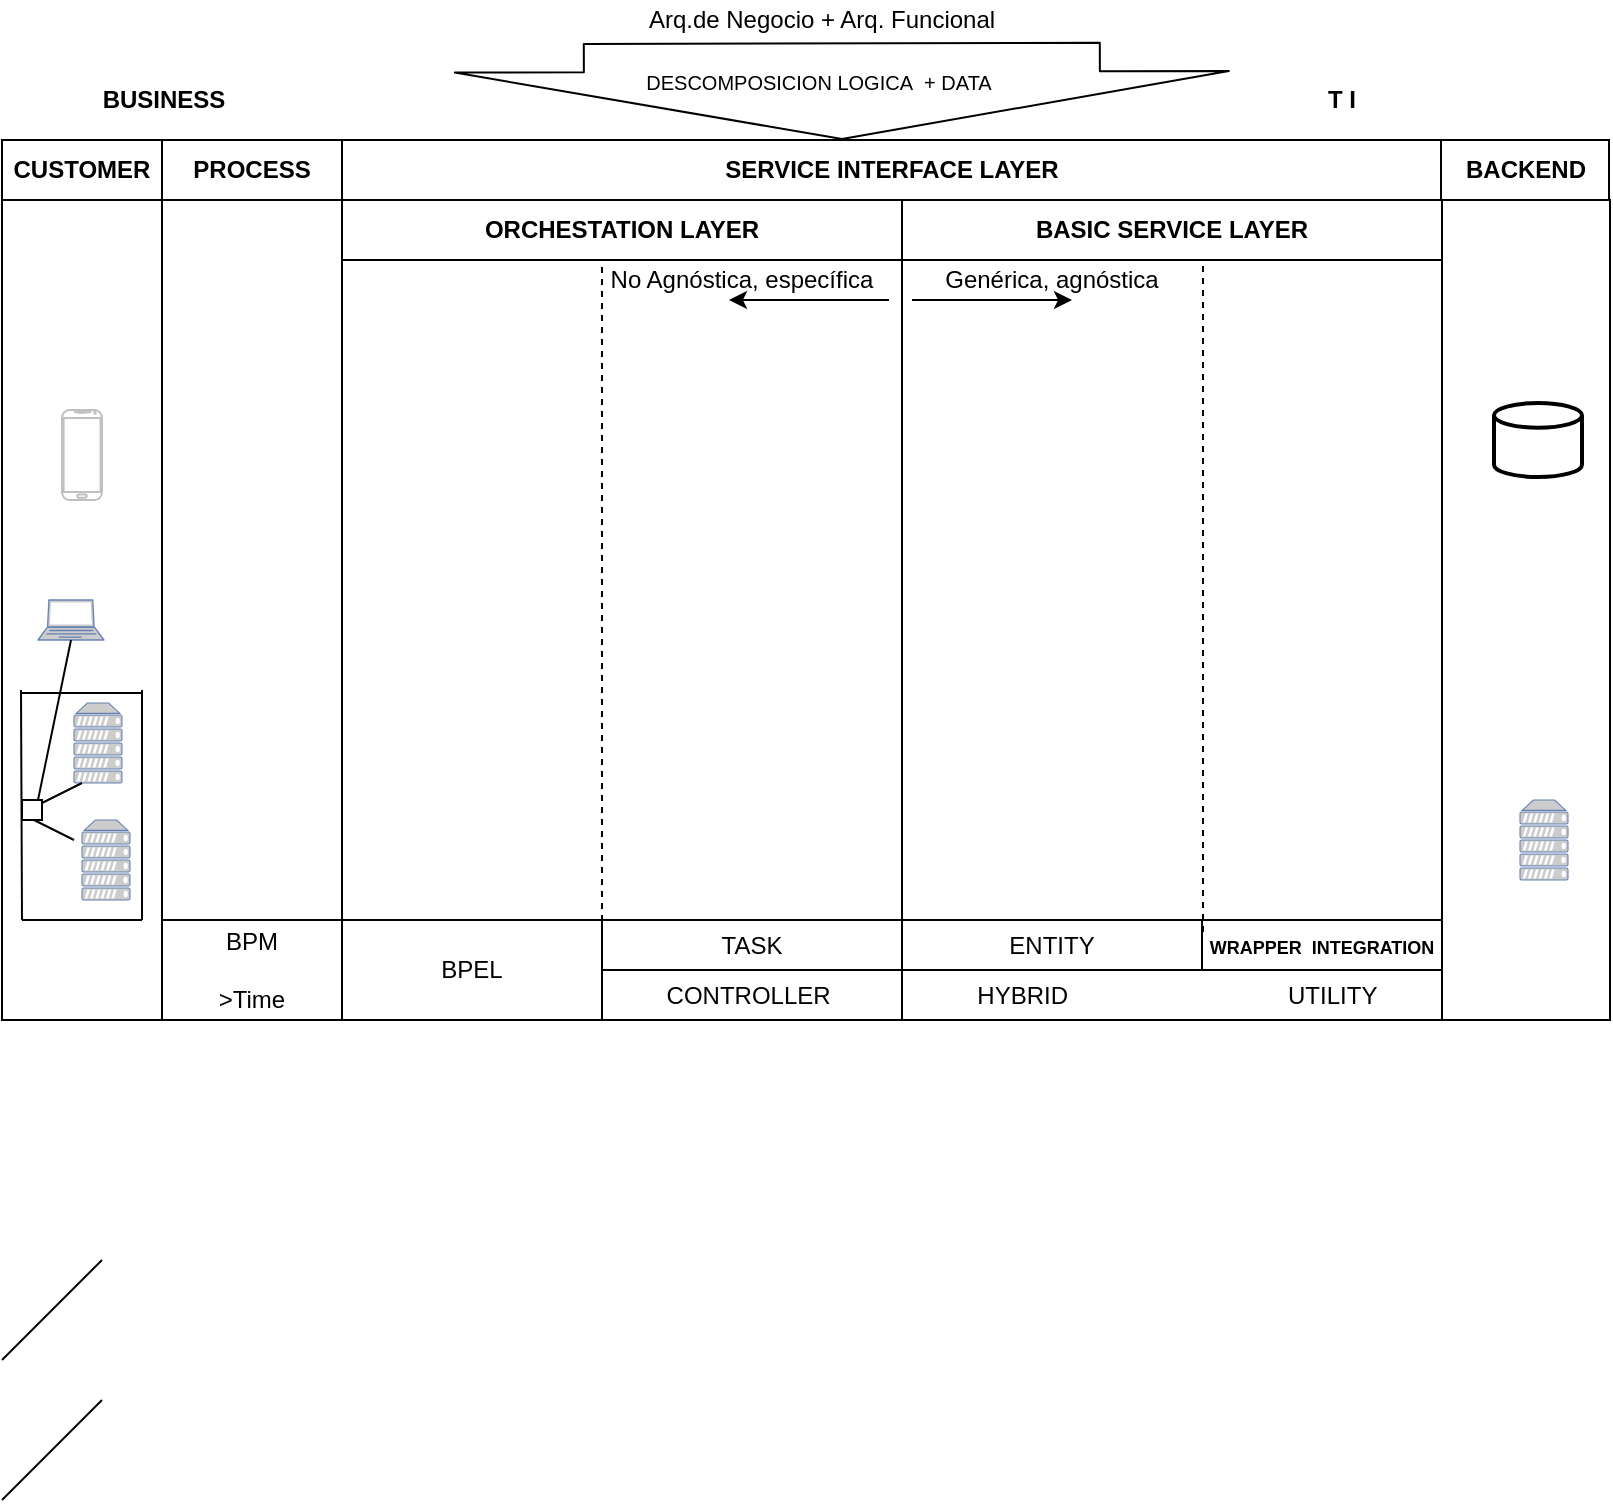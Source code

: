 <mxfile version="13.5.7" type="device"><diagram id="0216c05c-c4f4-967a-8bed-0d0e3fc6441c" name="Page-1"><mxGraphModel dx="900" dy="566" grid="1" gridSize="10" guides="1" tooltips="1" connect="1" arrows="1" fold="1" page="1" pageScale="1" pageWidth="827" pageHeight="1169" background="#ffffff" math="0" shadow="0"><root><mxCell id="0"/><mxCell id="1" parent="0"/><mxCell id="3" value="" style="rounded=0;whiteSpace=wrap;html=1;" parent="1" vertex="1"><mxGeometry x="14" y="100" width="800" height="410" as="geometry"/></mxCell><mxCell id="7" value="" style="rounded=0;whiteSpace=wrap;html=1;" parent="1" vertex="1"><mxGeometry x="10" y="70" width="81" height="440" as="geometry"/></mxCell><mxCell id="8" value="" style="rounded=0;whiteSpace=wrap;html=1;" parent="1" vertex="1"><mxGeometry x="90" y="100" width="90" height="410" as="geometry"/></mxCell><mxCell id="9" value="" style="rounded=0;whiteSpace=wrap;html=1;" parent="1" vertex="1"><mxGeometry x="730" y="100" width="84" height="410" as="geometry"/></mxCell><mxCell id="11" value="&lt;div style=&quot;text-align: right&quot;&gt;&lt;b&gt;BASIC SERVICE LAYER&lt;/b&gt;&lt;/div&gt;" style="rounded=0;whiteSpace=wrap;html=1;" parent="1" vertex="1"><mxGeometry x="460" y="100" width="270" height="30" as="geometry"/></mxCell><mxCell id="6" value="" style="rounded=0;whiteSpace=wrap;html=1;" parent="1" vertex="1"><mxGeometry x="13.5" y="70" width="800" height="30" as="geometry"/></mxCell><mxCell id="13" value="&lt;b&gt;SERVICE INTERFACE LAYER&lt;/b&gt;" style="rounded=0;whiteSpace=wrap;html=1;" parent="1" vertex="1"><mxGeometry x="180" y="70" width="550" height="30" as="geometry"/></mxCell><mxCell id="18" value="&lt;b&gt;ORCHESTATION LAYER&lt;/b&gt;" style="rounded=0;whiteSpace=wrap;html=1;" parent="1" vertex="1"><mxGeometry x="180" y="100" width="280" height="30" as="geometry"/></mxCell><mxCell id="19" style="edgeStyle=orthogonalEdgeStyle;rounded=0;html=1;exitX=0.5;exitY=1;entryX=0.5;entryY=1;jettySize=auto;orthogonalLoop=1;" parent="1" edge="1"><mxGeometry relative="1" as="geometry"><mxPoint x="670" y="510" as="sourcePoint"/><mxPoint x="670" y="510" as="targetPoint"/></mxGeometry></mxCell><mxCell id="20" value="BPEL" style="rounded=0;whiteSpace=wrap;html=1;" parent="1" vertex="1"><mxGeometry x="180" y="460" width="130" height="50" as="geometry"/></mxCell><mxCell id="21" value="CONTROLLER &amp;nbsp; &amp;nbsp; &amp;nbsp; &amp;nbsp; &amp;nbsp; &amp;nbsp; &amp;nbsp; &amp;nbsp; &amp;nbsp; &amp;nbsp;&amp;nbsp; HYBRID &amp;nbsp; &amp;nbsp; &amp;nbsp; &amp;nbsp; &amp;nbsp; &amp;nbsp; &amp;nbsp; &amp;nbsp; &amp;nbsp; &amp;nbsp; &amp;nbsp; &amp;nbsp; &amp;nbsp; &amp;nbsp; &amp;nbsp; &amp;nbsp; UTILITY" style="rounded=0;whiteSpace=wrap;html=1;" parent="1" vertex="1"><mxGeometry x="310" y="485" width="420" height="25" as="geometry"/></mxCell><mxCell id="22" value="TASK" style="rounded=0;whiteSpace=wrap;html=1;" parent="1" vertex="1"><mxGeometry x="310" y="460" width="150" height="25" as="geometry"/></mxCell><mxCell id="23" value="ENTITY" style="rounded=0;whiteSpace=wrap;html=1;" parent="1" vertex="1"><mxGeometry x="460" y="460" width="150" height="25" as="geometry"/></mxCell><mxCell id="24" value="&lt;font style=&quot;font-size: 9px&quot;&gt;&lt;b&gt;WRAPPER&amp;nbsp; INTEGRATION&lt;/b&gt;&lt;/font&gt;" style="rounded=0;whiteSpace=wrap;html=1;" parent="1" vertex="1"><mxGeometry x="610" y="460" width="120" height="25" as="geometry"/></mxCell><mxCell id="25" value="" style="endArrow=none;html=1;exitX=1;exitY=0.25;" parent="1" source="22" edge="1"><mxGeometry width="50" height="50" relative="1" as="geometry"><mxPoint x="420" y="420" as="sourcePoint"/><mxPoint x="460" y="130" as="targetPoint"/></mxGeometry></mxCell><mxCell id="27" value="&lt;b&gt;CUSTOMER&lt;/b&gt;" style="rounded=0;whiteSpace=wrap;html=1;" parent="1" vertex="1"><mxGeometry x="10" y="70" width="80" height="30" as="geometry"/></mxCell><mxCell id="28" value="&lt;b&gt;PROCESS&lt;/b&gt;" style="rounded=0;whiteSpace=wrap;html=1;" parent="1" vertex="1"><mxGeometry x="90" y="70" width="90" height="30" as="geometry"/></mxCell><mxCell id="29" value="&lt;b&gt;BUSINESS&lt;/b&gt;" style="text;html=1;strokeColor=none;fillColor=none;align=center;verticalAlign=middle;whiteSpace=wrap;rounded=0;" parent="1" vertex="1"><mxGeometry x="46" y="40" width="90" height="20" as="geometry"/></mxCell><mxCell id="32" value="&lt;b&gt;T I&lt;/b&gt;" style="text;html=1;strokeColor=none;fillColor=none;align=center;verticalAlign=middle;whiteSpace=wrap;rounded=0;" parent="1" vertex="1"><mxGeometry x="660" y="40" width="40" height="20" as="geometry"/></mxCell><mxCell id="33" value="" style="shape=flexArrow;endArrow=classic;html=1;fillColor=#ffffff;endWidth=128;endSize=10.87;width=258;exitX=0.545;exitY=1.06;exitPerimeter=0;" parent="1" source="109" edge="1"><mxGeometry width="50" height="50" relative="1" as="geometry"><mxPoint x="430" y="10" as="sourcePoint"/><mxPoint x="430" y="70" as="targetPoint"/></mxGeometry></mxCell><mxCell id="37" value="&lt;font style=&quot;font-size: 10px&quot;&gt;DESCOMPOSICION LOGICA&amp;nbsp; + DATA&lt;/font&gt;" style="text;html=1;resizable=0;points=[];align=center;verticalAlign=middle;labelBackgroundColor=#ffffff;" parent="33" vertex="1" connectable="0"><mxGeometry x="-0.207" y="-12" relative="1" as="geometry"><mxPoint as="offset"/></mxGeometry></mxCell><mxCell id="35" value="Genérica, agnóstica" style="text;html=1;strokeColor=none;fillColor=none;align=center;verticalAlign=middle;whiteSpace=wrap;rounded=0;" parent="1" vertex="1"><mxGeometry x="480" y="130" width="110" height="20" as="geometry"/></mxCell><mxCell id="38" value="" style="endArrow=classic;html=1;" parent="1" edge="1"><mxGeometry width="50" height="50" relative="1" as="geometry"><mxPoint x="453.5" y="150" as="sourcePoint"/><mxPoint x="373.5" y="150" as="targetPoint"/></mxGeometry></mxCell><mxCell id="39" value="" style="endArrow=classic;html=1;" parent="1" edge="1"><mxGeometry width="50" height="50" relative="1" as="geometry"><mxPoint x="465" y="150" as="sourcePoint"/><mxPoint x="545" y="150" as="targetPoint"/><Array as="points"><mxPoint x="545" y="150"/></Array></mxGeometry></mxCell><mxCell id="40" value="No Agnóstica, específica" style="text;html=1;strokeColor=none;fillColor=none;align=center;verticalAlign=middle;whiteSpace=wrap;rounded=0;" parent="1" vertex="1"><mxGeometry x="310" y="130" width="140" height="20" as="geometry"/></mxCell><mxCell id="41" value="&lt;b&gt;BACKEND&lt;/b&gt;&lt;br&gt;" style="rounded=0;whiteSpace=wrap;html=1;" parent="1" vertex="1"><mxGeometry x="729.5" y="70" width="84" height="30" as="geometry"/></mxCell><mxCell id="45" style="edgeStyle=orthogonalEdgeStyle;rounded=0;html=1;exitX=0.5;exitY=1;entryX=0.5;entryY=1;jettySize=auto;orthogonalLoop=1;" parent="1" edge="1"><mxGeometry relative="1" as="geometry"><mxPoint x="160" y="605" as="sourcePoint"/><mxPoint x="160" y="605" as="targetPoint"/></mxGeometry></mxCell><mxCell id="46" style="edgeStyle=orthogonalEdgeStyle;rounded=0;html=1;exitX=1;exitY=0.5;entryX=1;entryY=0.5;jettySize=auto;orthogonalLoop=1;" parent="1" edge="1"><mxGeometry relative="1" as="geometry"><mxPoint x="210" y="595" as="sourcePoint"/><mxPoint x="210" y="595" as="targetPoint"/></mxGeometry></mxCell><mxCell id="58" value="" style="verticalLabelPosition=bottom;verticalAlign=top;html=1;shadow=0;dashed=0;strokeWidth=1;shape=mxgraph.android.phone2;fillColor=#ffffff;strokeColor=#c0c0c0;" parent="1" vertex="1"><mxGeometry x="40" y="205" width="20" height="45" as="geometry"/></mxCell><mxCell id="59" value="" style="fontColor=#0066CC;verticalAlign=top;verticalLabelPosition=bottom;labelPosition=center;align=center;html=1;fillColor=#CCCCCC;strokeColor=#6881B3;gradientColor=none;gradientDirection=north;strokeWidth=2;shape=mxgraph.networks.laptop;" parent="1" vertex="1"><mxGeometry x="28" y="300" width="33" height="20" as="geometry"/></mxCell><mxCell id="68" value="" style="strokeWidth=2;html=1;shape=mxgraph.flowchart.database;whiteSpace=wrap;" parent="1" vertex="1"><mxGeometry x="756" y="201.5" width="44" height="37" as="geometry"/></mxCell><mxCell id="73" value="" style="fontColor=#0066CC;verticalAlign=top;verticalLabelPosition=bottom;labelPosition=center;align=center;html=1;fillColor=#CCCCCC;strokeColor=#6881B3;gradientColor=none;gradientDirection=north;strokeWidth=2;shape=mxgraph.networks.server;" parent="1" vertex="1"><mxGeometry x="46" y="351.5" width="24" height="40" as="geometry"/></mxCell><mxCell id="74" value="" style="fontColor=#0066CC;verticalAlign=top;verticalLabelPosition=bottom;labelPosition=center;align=center;html=1;fillColor=#CCCCCC;strokeColor=#6881B3;gradientColor=none;gradientDirection=north;strokeWidth=2;shape=mxgraph.networks.server;" parent="1" vertex="1"><mxGeometry x="50" y="410" width="24" height="40" as="geometry"/></mxCell><mxCell id="77" value="" style="whiteSpace=wrap;html=1;aspect=fixed;" parent="1" vertex="1"><mxGeometry x="20" y="400" width="10" height="10" as="geometry"/></mxCell><mxCell id="78" style="edgeStyle=orthogonalEdgeStyle;rounded=0;html=1;exitX=0.5;exitY=1;entryX=0.5;entryY=1;jettySize=auto;orthogonalLoop=1;" parent="1" source="77" target="77" edge="1"><mxGeometry relative="1" as="geometry"/></mxCell><mxCell id="79" value="" style="endArrow=none;html=1;" parent="1" edge="1"><mxGeometry width="50" height="50" relative="1" as="geometry"><mxPoint x="30" y="401.5" as="sourcePoint"/><mxPoint x="50" y="391.5" as="targetPoint"/></mxGeometry></mxCell><mxCell id="82" value="" style="endArrow=none;html=1;" parent="1" edge="1"><mxGeometry width="50" height="50" relative="1" as="geometry"><mxPoint x="26" y="410" as="sourcePoint"/><mxPoint x="46" y="420" as="targetPoint"/></mxGeometry></mxCell><mxCell id="86" value="" style="endArrow=none;html=1;" parent="1" edge="1"><mxGeometry width="50" height="50" relative="1" as="geometry"><mxPoint x="20" y="460" as="sourcePoint"/><mxPoint x="19.5" y="345" as="targetPoint"/></mxGeometry></mxCell><mxCell id="87" value="" style="endArrow=none;html=1;" parent="1" edge="1"><mxGeometry width="50" height="50" relative="1" as="geometry"><mxPoint x="80" y="460" as="sourcePoint"/><mxPoint x="80" y="345" as="targetPoint"/></mxGeometry></mxCell><mxCell id="88" value="" style="endArrow=none;html=1;" parent="1" edge="1"><mxGeometry width="50" height="50" relative="1" as="geometry"><mxPoint x="20" y="460" as="sourcePoint"/><mxPoint x="80" y="460" as="targetPoint"/></mxGeometry></mxCell><mxCell id="89" value="" style="endArrow=none;html=1;" parent="1" edge="1"><mxGeometry width="50" height="50" relative="1" as="geometry"><mxPoint x="20" y="346.5" as="sourcePoint"/><mxPoint x="80" y="346.5" as="targetPoint"/></mxGeometry></mxCell><mxCell id="109" value="Arq.de Negocio + Arq. Funcional" style="text;html=1;strokeColor=none;fillColor=none;align=center;verticalAlign=middle;whiteSpace=wrap;rounded=0;" parent="1" vertex="1"><mxGeometry x="310" width="220" height="20" as="geometry"/></mxCell><mxCell id="121" style="edgeStyle=orthogonalEdgeStyle;rounded=0;html=1;exitX=0.75;exitY=1;entryX=0.75;entryY=1;jettySize=auto;orthogonalLoop=1;strokeColor=#000000;" parent="1" edge="1"><mxGeometry relative="1" as="geometry"><mxPoint x="698" y="429" as="sourcePoint"/><mxPoint x="698" y="429" as="targetPoint"/></mxGeometry></mxCell><mxCell id="122" style="edgeStyle=orthogonalEdgeStyle;rounded=0;html=1;exitX=0.5;exitY=1;entryX=0.5;entryY=1;jettySize=auto;orthogonalLoop=1;strokeColor=#000000;" parent="1" edge="1"><mxGeometry relative="1" as="geometry"><mxPoint x="676" y="429" as="sourcePoint"/><mxPoint x="676" y="429" as="targetPoint"/></mxGeometry></mxCell><mxCell id="127" value="" style="endArrow=none;html=1;strokeColor=#000000;entryX=0.5;entryY=1;entryPerimeter=0;strokeWidth=1;" parent="1" target="59" edge="1"><mxGeometry width="50" height="50" relative="1" as="geometry"><mxPoint x="28" y="400" as="sourcePoint"/><mxPoint x="108" y="584.5" as="targetPoint"/></mxGeometry></mxCell><mxCell id="131" value="" style="endArrow=none;html=1;" parent="1" edge="1"><mxGeometry width="50" height="50" relative="1" as="geometry"><mxPoint x="10" y="680" as="sourcePoint"/><mxPoint x="60" y="630" as="targetPoint"/></mxGeometry></mxCell><mxCell id="133" value="" style="endArrow=none;html=1;" parent="1" edge="1"><mxGeometry width="50" height="50" relative="1" as="geometry"><mxPoint x="10" y="750" as="sourcePoint"/><mxPoint x="60" y="700" as="targetPoint"/></mxGeometry></mxCell><mxCell id="139" value="" style="fontColor=#0066CC;verticalAlign=top;verticalLabelPosition=bottom;labelPosition=center;align=center;html=1;fillColor=#CCCCCC;strokeColor=#6881B3;gradientColor=none;gradientDirection=north;strokeWidth=2;shape=mxgraph.networks.server;" parent="1" vertex="1"><mxGeometry x="769" y="400" width="24" height="40" as="geometry"/></mxCell><mxCell id="0coaCl1t6PNuBasIKGG--139" value="" style="endArrow=none;html=1;exitX=1;exitY=0.25;dashed=1;" parent="1" edge="1"><mxGeometry width="50" height="50" relative="1" as="geometry"><mxPoint x="610.5" y="466" as="sourcePoint"/><mxPoint x="610.5" y="130" as="targetPoint"/></mxGeometry></mxCell><mxCell id="0coaCl1t6PNuBasIKGG--140" value="" style="endArrow=none;html=1;exitX=1;exitY=0.25;dashed=1;" parent="1" edge="1"><mxGeometry width="50" height="50" relative="1" as="geometry"><mxPoint x="310" y="460.5" as="sourcePoint"/><mxPoint x="310" y="130" as="targetPoint"/></mxGeometry></mxCell><mxCell id="0coaCl1t6PNuBasIKGG--141" value="BPM&lt;br&gt;&lt;br&gt;&amp;gt;Time" style="rounded=0;whiteSpace=wrap;html=1;" parent="1" vertex="1"><mxGeometry x="90" y="460" width="90" height="50" as="geometry"/></mxCell><mxCell id="0coaCl1t6PNuBasIKGG--143" value="" style="endArrow=none;html=1;" parent="1" edge="1"><mxGeometry width="50" height="50" relative="1" as="geometry"><mxPoint x="460" y="510" as="sourcePoint"/><mxPoint x="460" y="480" as="targetPoint"/></mxGeometry></mxCell></root></mxGraphModel></diagram></mxfile>
